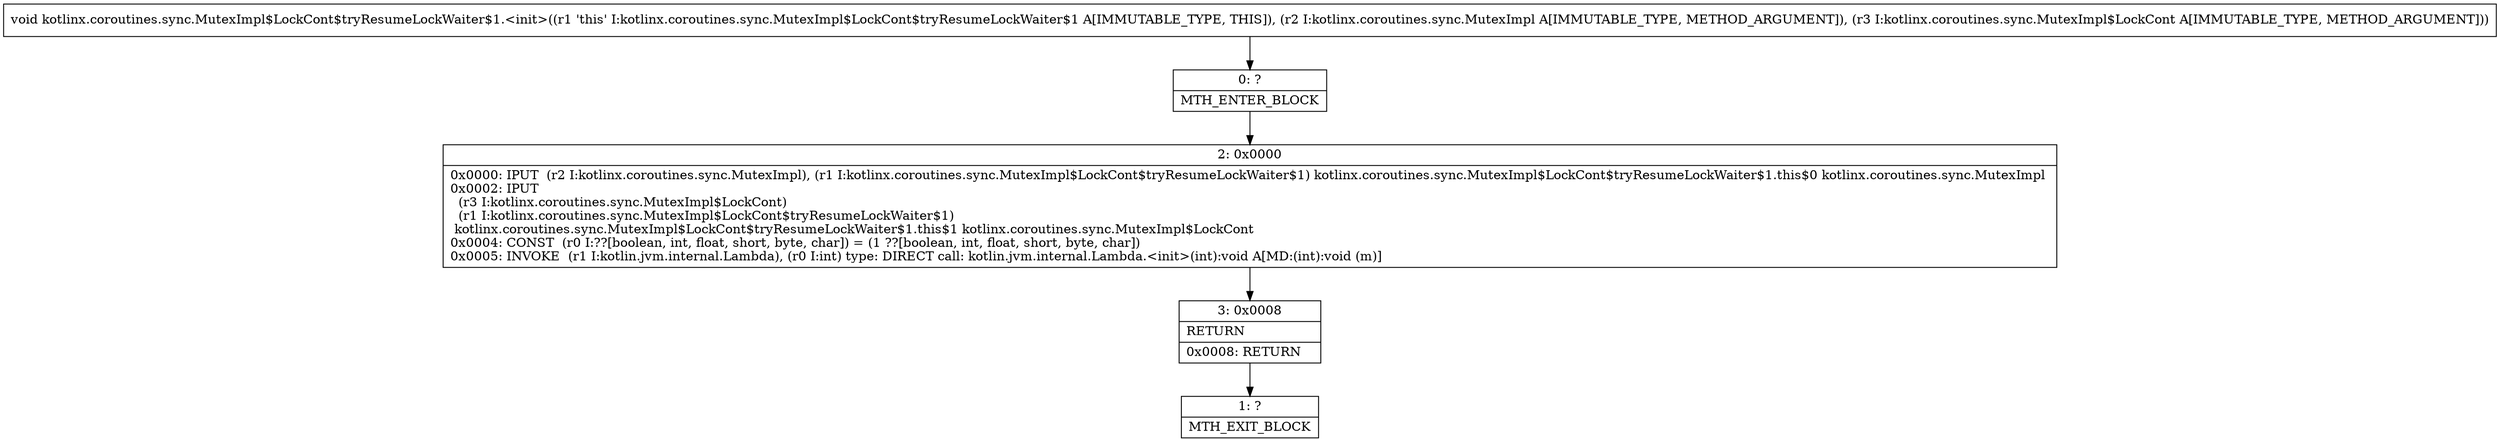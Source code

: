 digraph "CFG forkotlinx.coroutines.sync.MutexImpl$LockCont$tryResumeLockWaiter$1.\<init\>(Lkotlinx\/coroutines\/sync\/MutexImpl;Lkotlinx\/coroutines\/sync\/MutexImpl$LockCont;)V" {
Node_0 [shape=record,label="{0\:\ ?|MTH_ENTER_BLOCK\l}"];
Node_2 [shape=record,label="{2\:\ 0x0000|0x0000: IPUT  (r2 I:kotlinx.coroutines.sync.MutexImpl), (r1 I:kotlinx.coroutines.sync.MutexImpl$LockCont$tryResumeLockWaiter$1) kotlinx.coroutines.sync.MutexImpl$LockCont$tryResumeLockWaiter$1.this$0 kotlinx.coroutines.sync.MutexImpl \l0x0002: IPUT  \l  (r3 I:kotlinx.coroutines.sync.MutexImpl$LockCont)\l  (r1 I:kotlinx.coroutines.sync.MutexImpl$LockCont$tryResumeLockWaiter$1)\l kotlinx.coroutines.sync.MutexImpl$LockCont$tryResumeLockWaiter$1.this$1 kotlinx.coroutines.sync.MutexImpl$LockCont \l0x0004: CONST  (r0 I:??[boolean, int, float, short, byte, char]) = (1 ??[boolean, int, float, short, byte, char]) \l0x0005: INVOKE  (r1 I:kotlin.jvm.internal.Lambda), (r0 I:int) type: DIRECT call: kotlin.jvm.internal.Lambda.\<init\>(int):void A[MD:(int):void (m)]\l}"];
Node_3 [shape=record,label="{3\:\ 0x0008|RETURN\l|0x0008: RETURN   \l}"];
Node_1 [shape=record,label="{1\:\ ?|MTH_EXIT_BLOCK\l}"];
MethodNode[shape=record,label="{void kotlinx.coroutines.sync.MutexImpl$LockCont$tryResumeLockWaiter$1.\<init\>((r1 'this' I:kotlinx.coroutines.sync.MutexImpl$LockCont$tryResumeLockWaiter$1 A[IMMUTABLE_TYPE, THIS]), (r2 I:kotlinx.coroutines.sync.MutexImpl A[IMMUTABLE_TYPE, METHOD_ARGUMENT]), (r3 I:kotlinx.coroutines.sync.MutexImpl$LockCont A[IMMUTABLE_TYPE, METHOD_ARGUMENT])) }"];
MethodNode -> Node_0;Node_0 -> Node_2;
Node_2 -> Node_3;
Node_3 -> Node_1;
}

